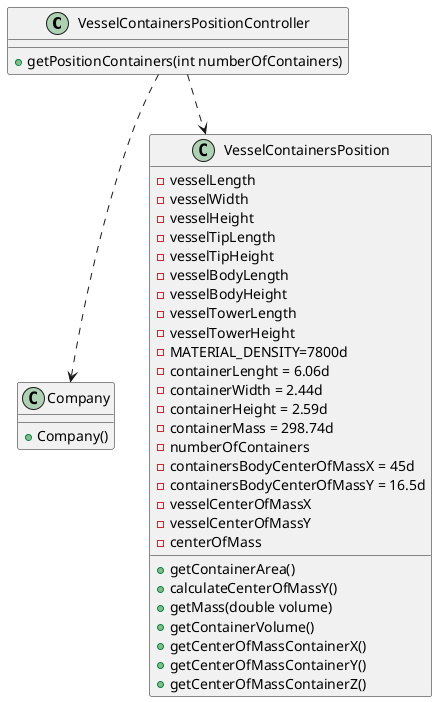 @startuml
VesselContainersPositionController ..>Company
VesselContainersPositionController ..>VesselContainersPosition


VesselContainersPositionController : +getPositionContainers(int numberOfContainers)


Company : +Company()
VesselContainersPosition : -vesselLength
VesselContainersPosition : -vesselWidth
VesselContainersPosition : -vesselHeight
VesselContainersPosition : -vesselTipLength
VesselContainersPosition : -vesselTipHeight
VesselContainersPosition : -vesselBodyLength
VesselContainersPosition : -vesselBodyHeight
VesselContainersPosition : -vesselTowerLength
VesselContainersPosition : -vesselTowerHeight
VesselContainersPosition : -MATERIAL_DENSITY=7800d
VesselContainersPosition : -containerLenght = 6.06d
VesselContainersPosition : -containerWidth = 2.44d
VesselContainersPosition : -containerHeight = 2.59d
VesselContainersPosition : -containerMass = 298.74d
VesselContainersPosition : -numberOfContainers
VesselContainersPosition : -containersBodyCenterOfMassX = 45d
VesselContainersPosition : -containersBodyCenterOfMassY = 16.5d
VesselContainersPosition : -vesselCenterOfMassX
VesselContainersPosition : -vesselCenterOfMassY
VesselContainersPosition : -centerOfMass
VesselContainersPosition : +getContainerArea()
VesselContainersPosition : +calculateCenterOfMassY()
VesselContainersPosition : +getMass(double volume)
VesselContainersPosition : +getContainerVolume()
VesselContainersPosition : +getCenterOfMassContainerX()
VesselContainersPosition : +getCenterOfMassContainerY()
VesselContainersPosition : +getCenterOfMassContainerZ()
@enduml